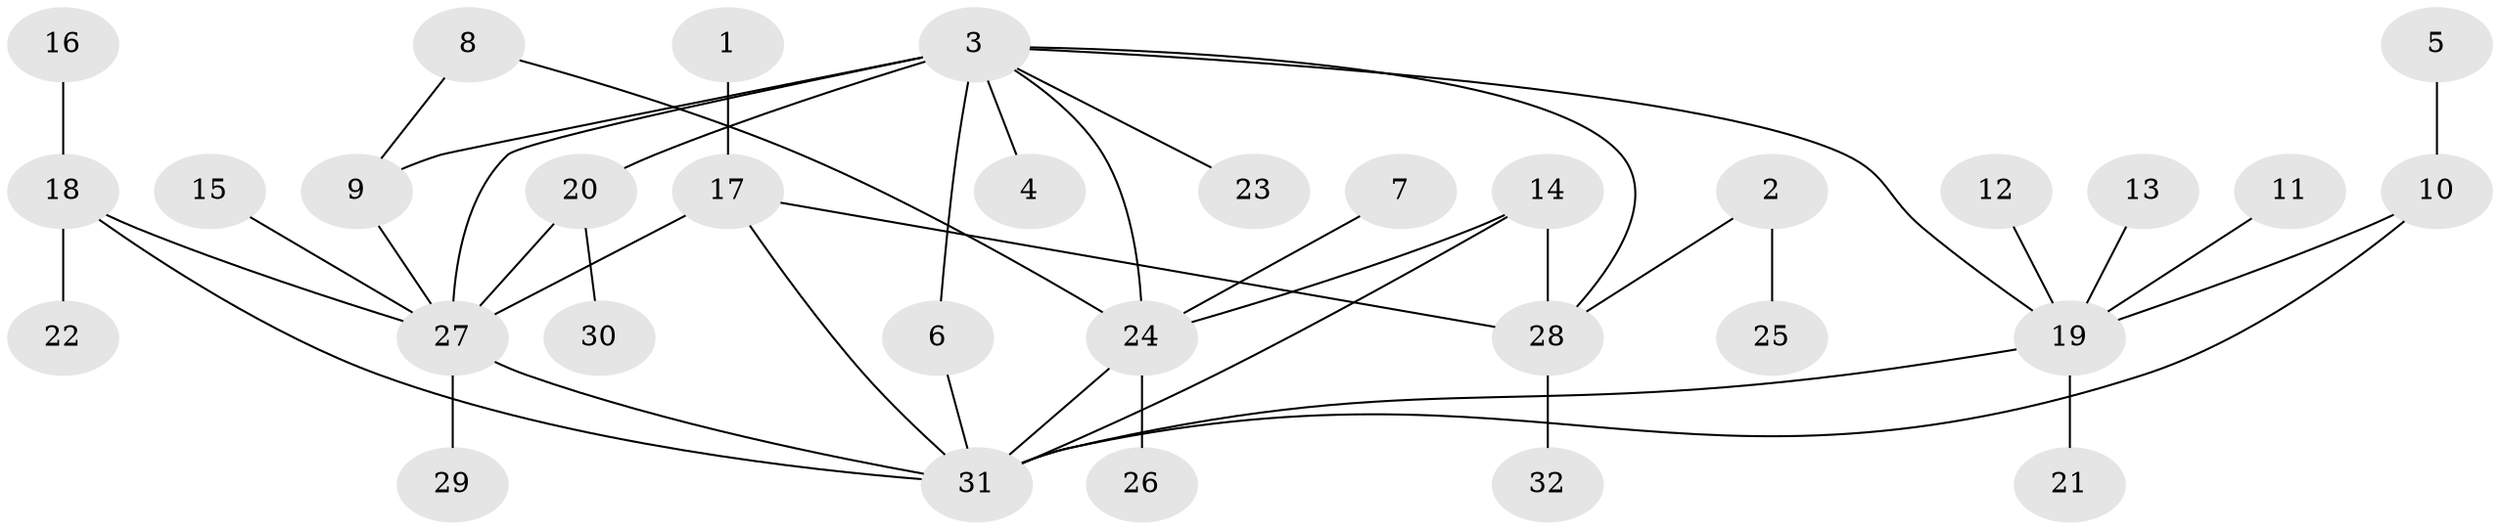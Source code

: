 // original degree distribution, {7: 0.015873015873015872, 6: 0.06349206349206349, 8: 0.031746031746031744, 4: 0.047619047619047616, 5: 0.047619047619047616, 9: 0.031746031746031744, 2: 0.15873015873015872, 3: 0.031746031746031744, 1: 0.5714285714285714}
// Generated by graph-tools (version 1.1) at 2025/26/03/09/25 03:26:36]
// undirected, 32 vertices, 43 edges
graph export_dot {
graph [start="1"]
  node [color=gray90,style=filled];
  1;
  2;
  3;
  4;
  5;
  6;
  7;
  8;
  9;
  10;
  11;
  12;
  13;
  14;
  15;
  16;
  17;
  18;
  19;
  20;
  21;
  22;
  23;
  24;
  25;
  26;
  27;
  28;
  29;
  30;
  31;
  32;
  1 -- 17 [weight=1.0];
  2 -- 25 [weight=1.0];
  2 -- 28 [weight=1.0];
  3 -- 4 [weight=1.0];
  3 -- 6 [weight=1.0];
  3 -- 9 [weight=2.0];
  3 -- 19 [weight=1.0];
  3 -- 20 [weight=1.0];
  3 -- 23 [weight=1.0];
  3 -- 24 [weight=1.0];
  3 -- 27 [weight=1.0];
  3 -- 28 [weight=1.0];
  5 -- 10 [weight=1.0];
  6 -- 31 [weight=1.0];
  7 -- 24 [weight=1.0];
  8 -- 9 [weight=1.0];
  8 -- 24 [weight=1.0];
  9 -- 27 [weight=1.0];
  10 -- 19 [weight=1.0];
  10 -- 31 [weight=1.0];
  11 -- 19 [weight=1.0];
  12 -- 19 [weight=1.0];
  13 -- 19 [weight=1.0];
  14 -- 24 [weight=1.0];
  14 -- 28 [weight=1.0];
  14 -- 31 [weight=1.0];
  15 -- 27 [weight=1.0];
  16 -- 18 [weight=1.0];
  17 -- 27 [weight=1.0];
  17 -- 28 [weight=2.0];
  17 -- 31 [weight=1.0];
  18 -- 22 [weight=1.0];
  18 -- 27 [weight=1.0];
  18 -- 31 [weight=1.0];
  19 -- 21 [weight=1.0];
  19 -- 31 [weight=1.0];
  20 -- 27 [weight=1.0];
  20 -- 30 [weight=1.0];
  24 -- 26 [weight=1.0];
  24 -- 31 [weight=1.0];
  27 -- 29 [weight=1.0];
  27 -- 31 [weight=1.0];
  28 -- 32 [weight=1.0];
}
